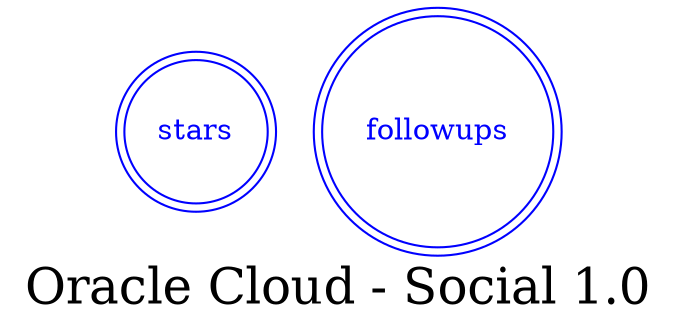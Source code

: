 digraph LexiconGraph {
graph[label="Oracle Cloud - Social 1.0", fontsize=24]
splines=true
"stars" [color=blue, fontcolor=blue, shape=doublecircle]
"followups" [color=blue, fontcolor=blue, shape=doublecircle]
}

